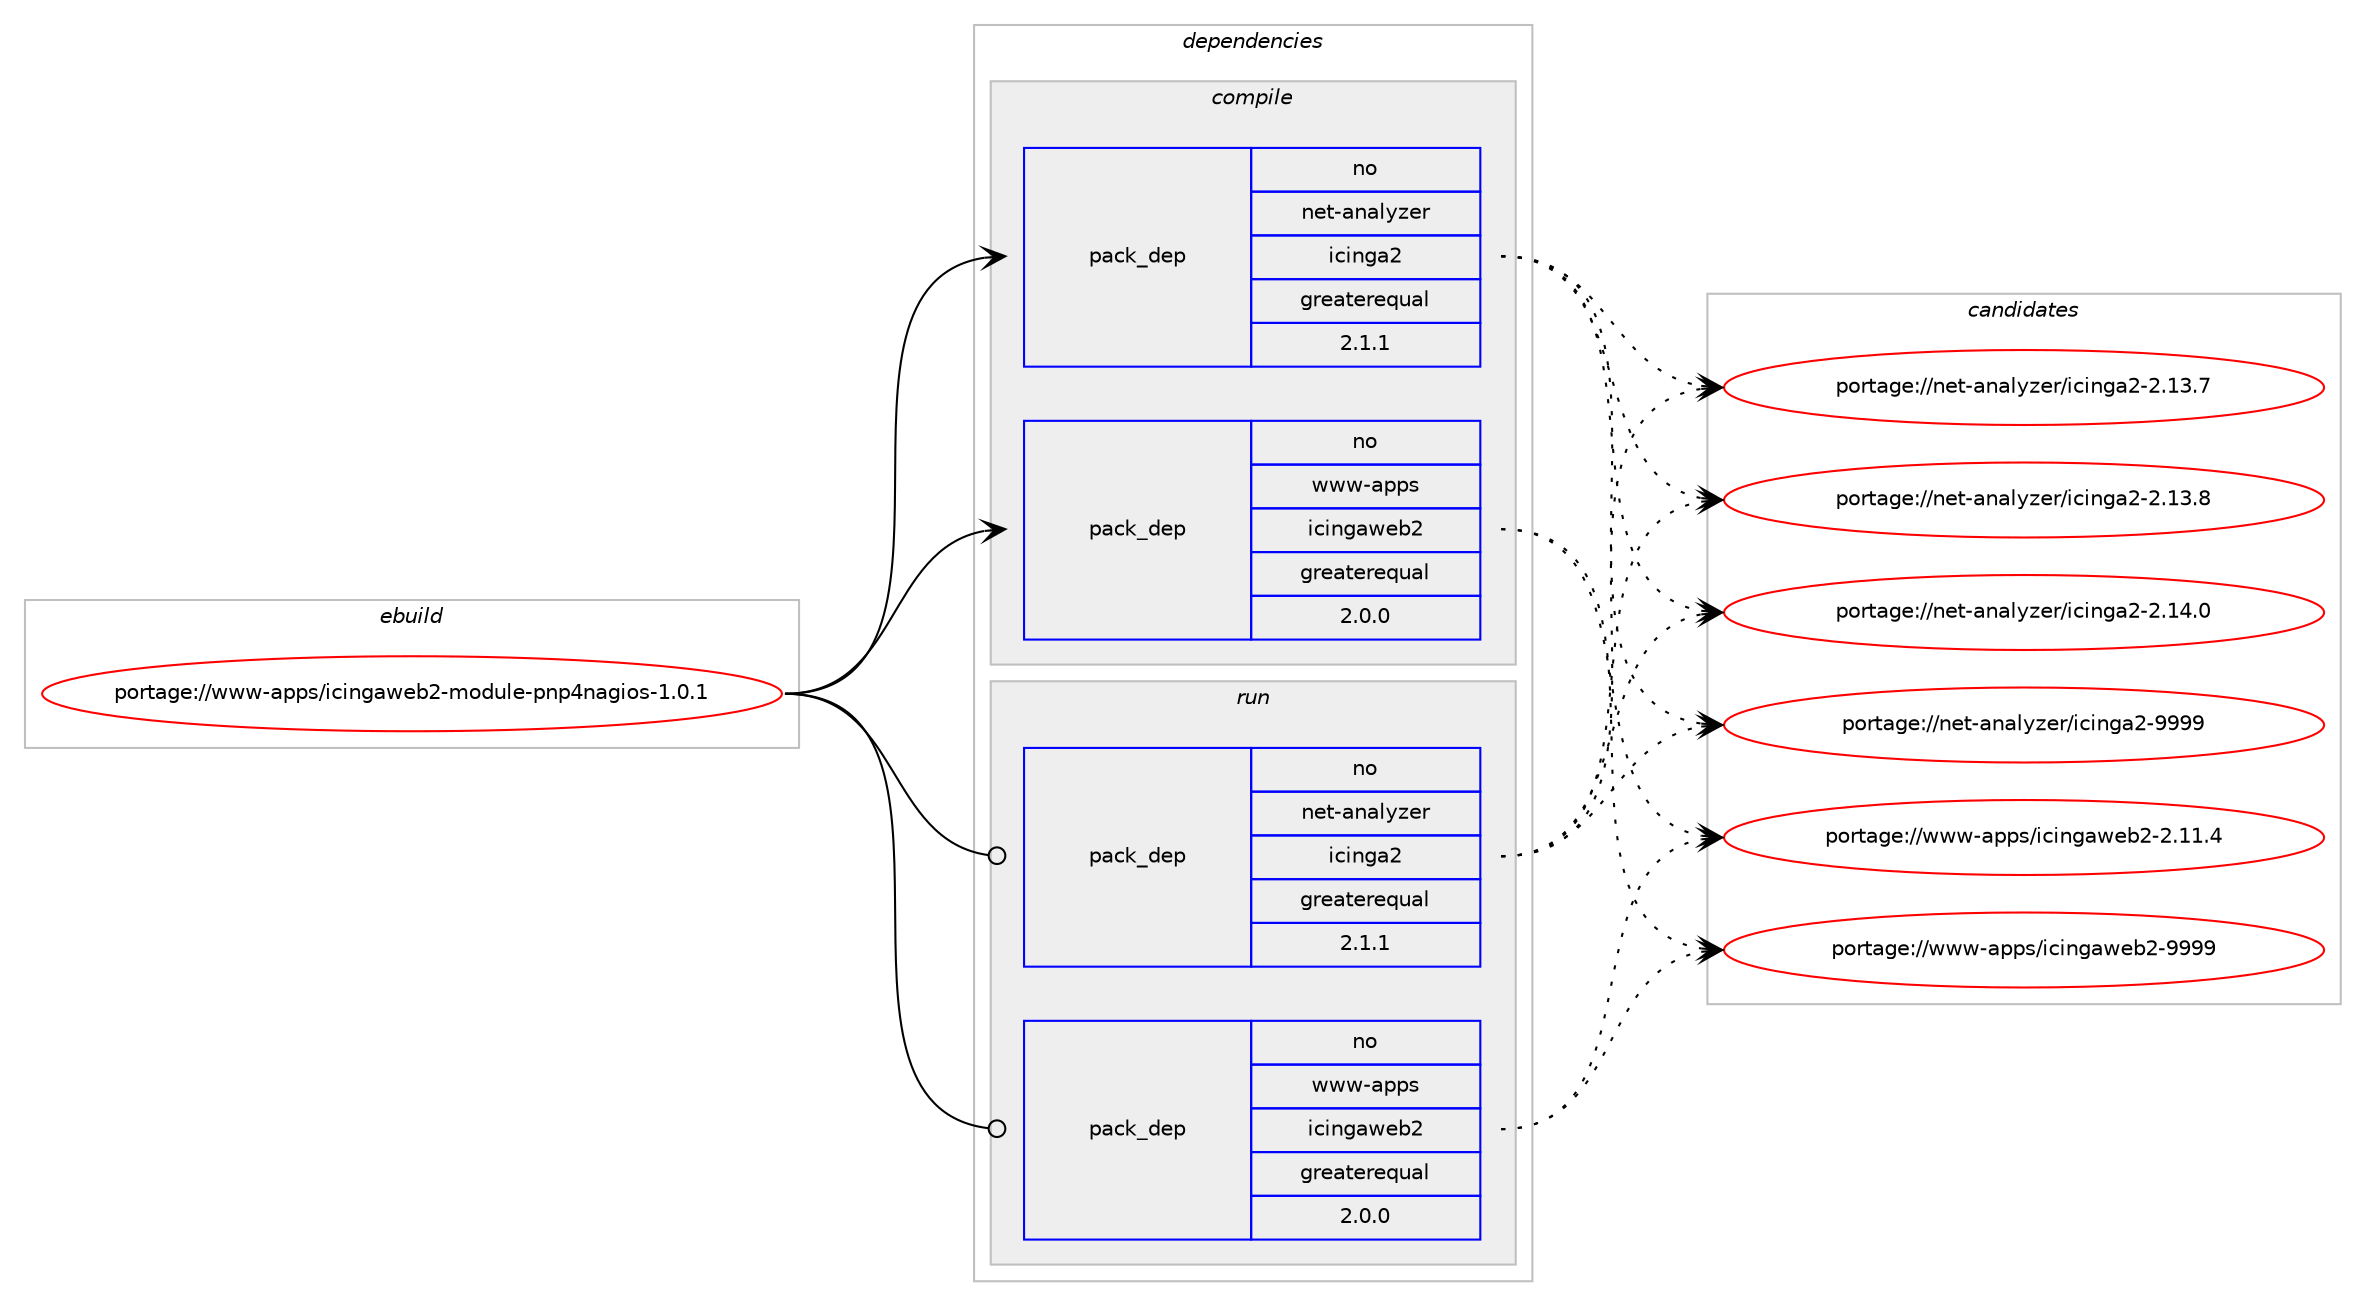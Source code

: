 digraph prolog {

# *************
# Graph options
# *************

newrank=true;
concentrate=true;
compound=true;
graph [rankdir=LR,fontname=Helvetica,fontsize=10,ranksep=1.5];#, ranksep=2.5, nodesep=0.2];
edge  [arrowhead=vee];
node  [fontname=Helvetica,fontsize=10];

# **********
# The ebuild
# **********

subgraph cluster_leftcol {
color=gray;
rank=same;
label=<<i>ebuild</i>>;
id [label="portage://www-apps/icingaweb2-module-pnp4nagios-1.0.1", color=red, width=4, href="../www-apps/icingaweb2-module-pnp4nagios-1.0.1.svg"];
}

# ****************
# The dependencies
# ****************

subgraph cluster_midcol {
color=gray;
label=<<i>dependencies</i>>;
subgraph cluster_compile {
fillcolor="#eeeeee";
style=filled;
label=<<i>compile</i>>;
subgraph pack1492 {
dependency2856 [label=<<TABLE BORDER="0" CELLBORDER="1" CELLSPACING="0" CELLPADDING="4" WIDTH="220"><TR><TD ROWSPAN="6" CELLPADDING="30">pack_dep</TD></TR><TR><TD WIDTH="110">no</TD></TR><TR><TD>net-analyzer</TD></TR><TR><TD>icinga2</TD></TR><TR><TD>greaterequal</TD></TR><TR><TD>2.1.1</TD></TR></TABLE>>, shape=none, color=blue];
}
id:e -> dependency2856:w [weight=20,style="solid",arrowhead="vee"];
subgraph pack1493 {
dependency2857 [label=<<TABLE BORDER="0" CELLBORDER="1" CELLSPACING="0" CELLPADDING="4" WIDTH="220"><TR><TD ROWSPAN="6" CELLPADDING="30">pack_dep</TD></TR><TR><TD WIDTH="110">no</TD></TR><TR><TD>www-apps</TD></TR><TR><TD>icingaweb2</TD></TR><TR><TD>greaterequal</TD></TR><TR><TD>2.0.0</TD></TR></TABLE>>, shape=none, color=blue];
}
id:e -> dependency2857:w [weight=20,style="solid",arrowhead="vee"];
}
subgraph cluster_compileandrun {
fillcolor="#eeeeee";
style=filled;
label=<<i>compile and run</i>>;
}
subgraph cluster_run {
fillcolor="#eeeeee";
style=filled;
label=<<i>run</i>>;
subgraph pack1494 {
dependency2858 [label=<<TABLE BORDER="0" CELLBORDER="1" CELLSPACING="0" CELLPADDING="4" WIDTH="220"><TR><TD ROWSPAN="6" CELLPADDING="30">pack_dep</TD></TR><TR><TD WIDTH="110">no</TD></TR><TR><TD>net-analyzer</TD></TR><TR><TD>icinga2</TD></TR><TR><TD>greaterequal</TD></TR><TR><TD>2.1.1</TD></TR></TABLE>>, shape=none, color=blue];
}
id:e -> dependency2858:w [weight=20,style="solid",arrowhead="odot"];
subgraph pack1495 {
dependency2859 [label=<<TABLE BORDER="0" CELLBORDER="1" CELLSPACING="0" CELLPADDING="4" WIDTH="220"><TR><TD ROWSPAN="6" CELLPADDING="30">pack_dep</TD></TR><TR><TD WIDTH="110">no</TD></TR><TR><TD>www-apps</TD></TR><TR><TD>icingaweb2</TD></TR><TR><TD>greaterequal</TD></TR><TR><TD>2.0.0</TD></TR></TABLE>>, shape=none, color=blue];
}
id:e -> dependency2859:w [weight=20,style="solid",arrowhead="odot"];
}
}

# **************
# The candidates
# **************

subgraph cluster_choices {
rank=same;
color=gray;
label=<<i>candidates</i>>;

subgraph choice1492 {
color=black;
nodesep=1;
choice1101011164597110971081211221011144710599105110103975045504649514655 [label="portage://net-analyzer/icinga2-2.13.7", color=red, width=4,href="../net-analyzer/icinga2-2.13.7.svg"];
choice1101011164597110971081211221011144710599105110103975045504649514656 [label="portage://net-analyzer/icinga2-2.13.8", color=red, width=4,href="../net-analyzer/icinga2-2.13.8.svg"];
choice1101011164597110971081211221011144710599105110103975045504649524648 [label="portage://net-analyzer/icinga2-2.14.0", color=red, width=4,href="../net-analyzer/icinga2-2.14.0.svg"];
choice110101116459711097108121122101114471059910511010397504557575757 [label="portage://net-analyzer/icinga2-9999", color=red, width=4,href="../net-analyzer/icinga2-9999.svg"];
dependency2856:e -> choice1101011164597110971081211221011144710599105110103975045504649514655:w [style=dotted,weight="100"];
dependency2856:e -> choice1101011164597110971081211221011144710599105110103975045504649514656:w [style=dotted,weight="100"];
dependency2856:e -> choice1101011164597110971081211221011144710599105110103975045504649524648:w [style=dotted,weight="100"];
dependency2856:e -> choice110101116459711097108121122101114471059910511010397504557575757:w [style=dotted,weight="100"];
}
subgraph choice1493 {
color=black;
nodesep=1;
choice1191191194597112112115471059910511010397119101985045504649494652 [label="portage://www-apps/icingaweb2-2.11.4", color=red, width=4,href="../www-apps/icingaweb2-2.11.4.svg"];
choice119119119459711211211547105991051101039711910198504557575757 [label="portage://www-apps/icingaweb2-9999", color=red, width=4,href="../www-apps/icingaweb2-9999.svg"];
dependency2857:e -> choice1191191194597112112115471059910511010397119101985045504649494652:w [style=dotted,weight="100"];
dependency2857:e -> choice119119119459711211211547105991051101039711910198504557575757:w [style=dotted,weight="100"];
}
subgraph choice1494 {
color=black;
nodesep=1;
choice1101011164597110971081211221011144710599105110103975045504649514655 [label="portage://net-analyzer/icinga2-2.13.7", color=red, width=4,href="../net-analyzer/icinga2-2.13.7.svg"];
choice1101011164597110971081211221011144710599105110103975045504649514656 [label="portage://net-analyzer/icinga2-2.13.8", color=red, width=4,href="../net-analyzer/icinga2-2.13.8.svg"];
choice1101011164597110971081211221011144710599105110103975045504649524648 [label="portage://net-analyzer/icinga2-2.14.0", color=red, width=4,href="../net-analyzer/icinga2-2.14.0.svg"];
choice110101116459711097108121122101114471059910511010397504557575757 [label="portage://net-analyzer/icinga2-9999", color=red, width=4,href="../net-analyzer/icinga2-9999.svg"];
dependency2858:e -> choice1101011164597110971081211221011144710599105110103975045504649514655:w [style=dotted,weight="100"];
dependency2858:e -> choice1101011164597110971081211221011144710599105110103975045504649514656:w [style=dotted,weight="100"];
dependency2858:e -> choice1101011164597110971081211221011144710599105110103975045504649524648:w [style=dotted,weight="100"];
dependency2858:e -> choice110101116459711097108121122101114471059910511010397504557575757:w [style=dotted,weight="100"];
}
subgraph choice1495 {
color=black;
nodesep=1;
choice1191191194597112112115471059910511010397119101985045504649494652 [label="portage://www-apps/icingaweb2-2.11.4", color=red, width=4,href="../www-apps/icingaweb2-2.11.4.svg"];
choice119119119459711211211547105991051101039711910198504557575757 [label="portage://www-apps/icingaweb2-9999", color=red, width=4,href="../www-apps/icingaweb2-9999.svg"];
dependency2859:e -> choice1191191194597112112115471059910511010397119101985045504649494652:w [style=dotted,weight="100"];
dependency2859:e -> choice119119119459711211211547105991051101039711910198504557575757:w [style=dotted,weight="100"];
}
}

}
